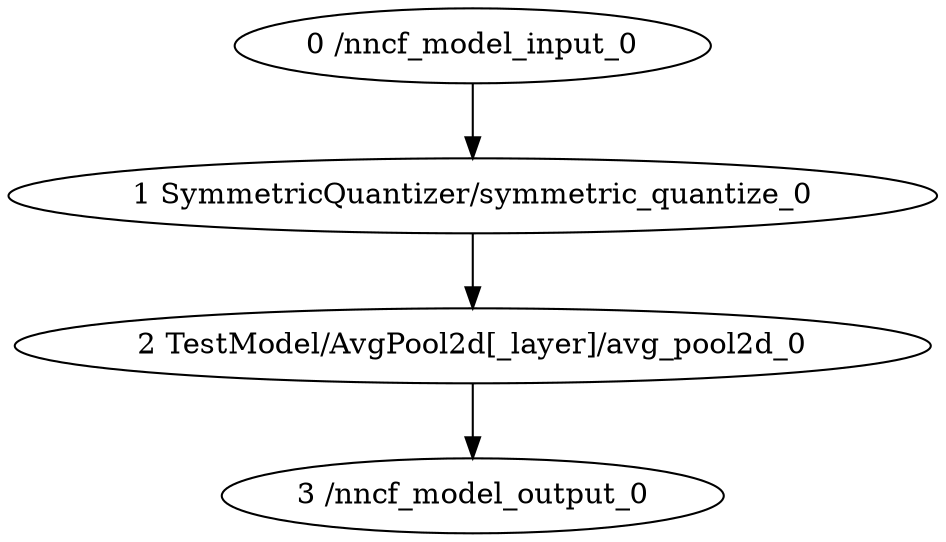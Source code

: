 strict digraph  {
"0 /nncf_model_input_0" [id=0, type=nncf_model_input];
"1 SymmetricQuantizer/symmetric_quantize_0" [id=1, type=symmetric_quantize];
"2 TestModel/AvgPool2d[_layer]/avg_pool2d_0" [id=2, type=avg_pool2d];
"3 /nncf_model_output_0" [id=3, type=nncf_model_output];
"0 /nncf_model_input_0" -> "1 SymmetricQuantizer/symmetric_quantize_0";
"1 SymmetricQuantizer/symmetric_quantize_0" -> "2 TestModel/AvgPool2d[_layer]/avg_pool2d_0";
"2 TestModel/AvgPool2d[_layer]/avg_pool2d_0" -> "3 /nncf_model_output_0";
}
